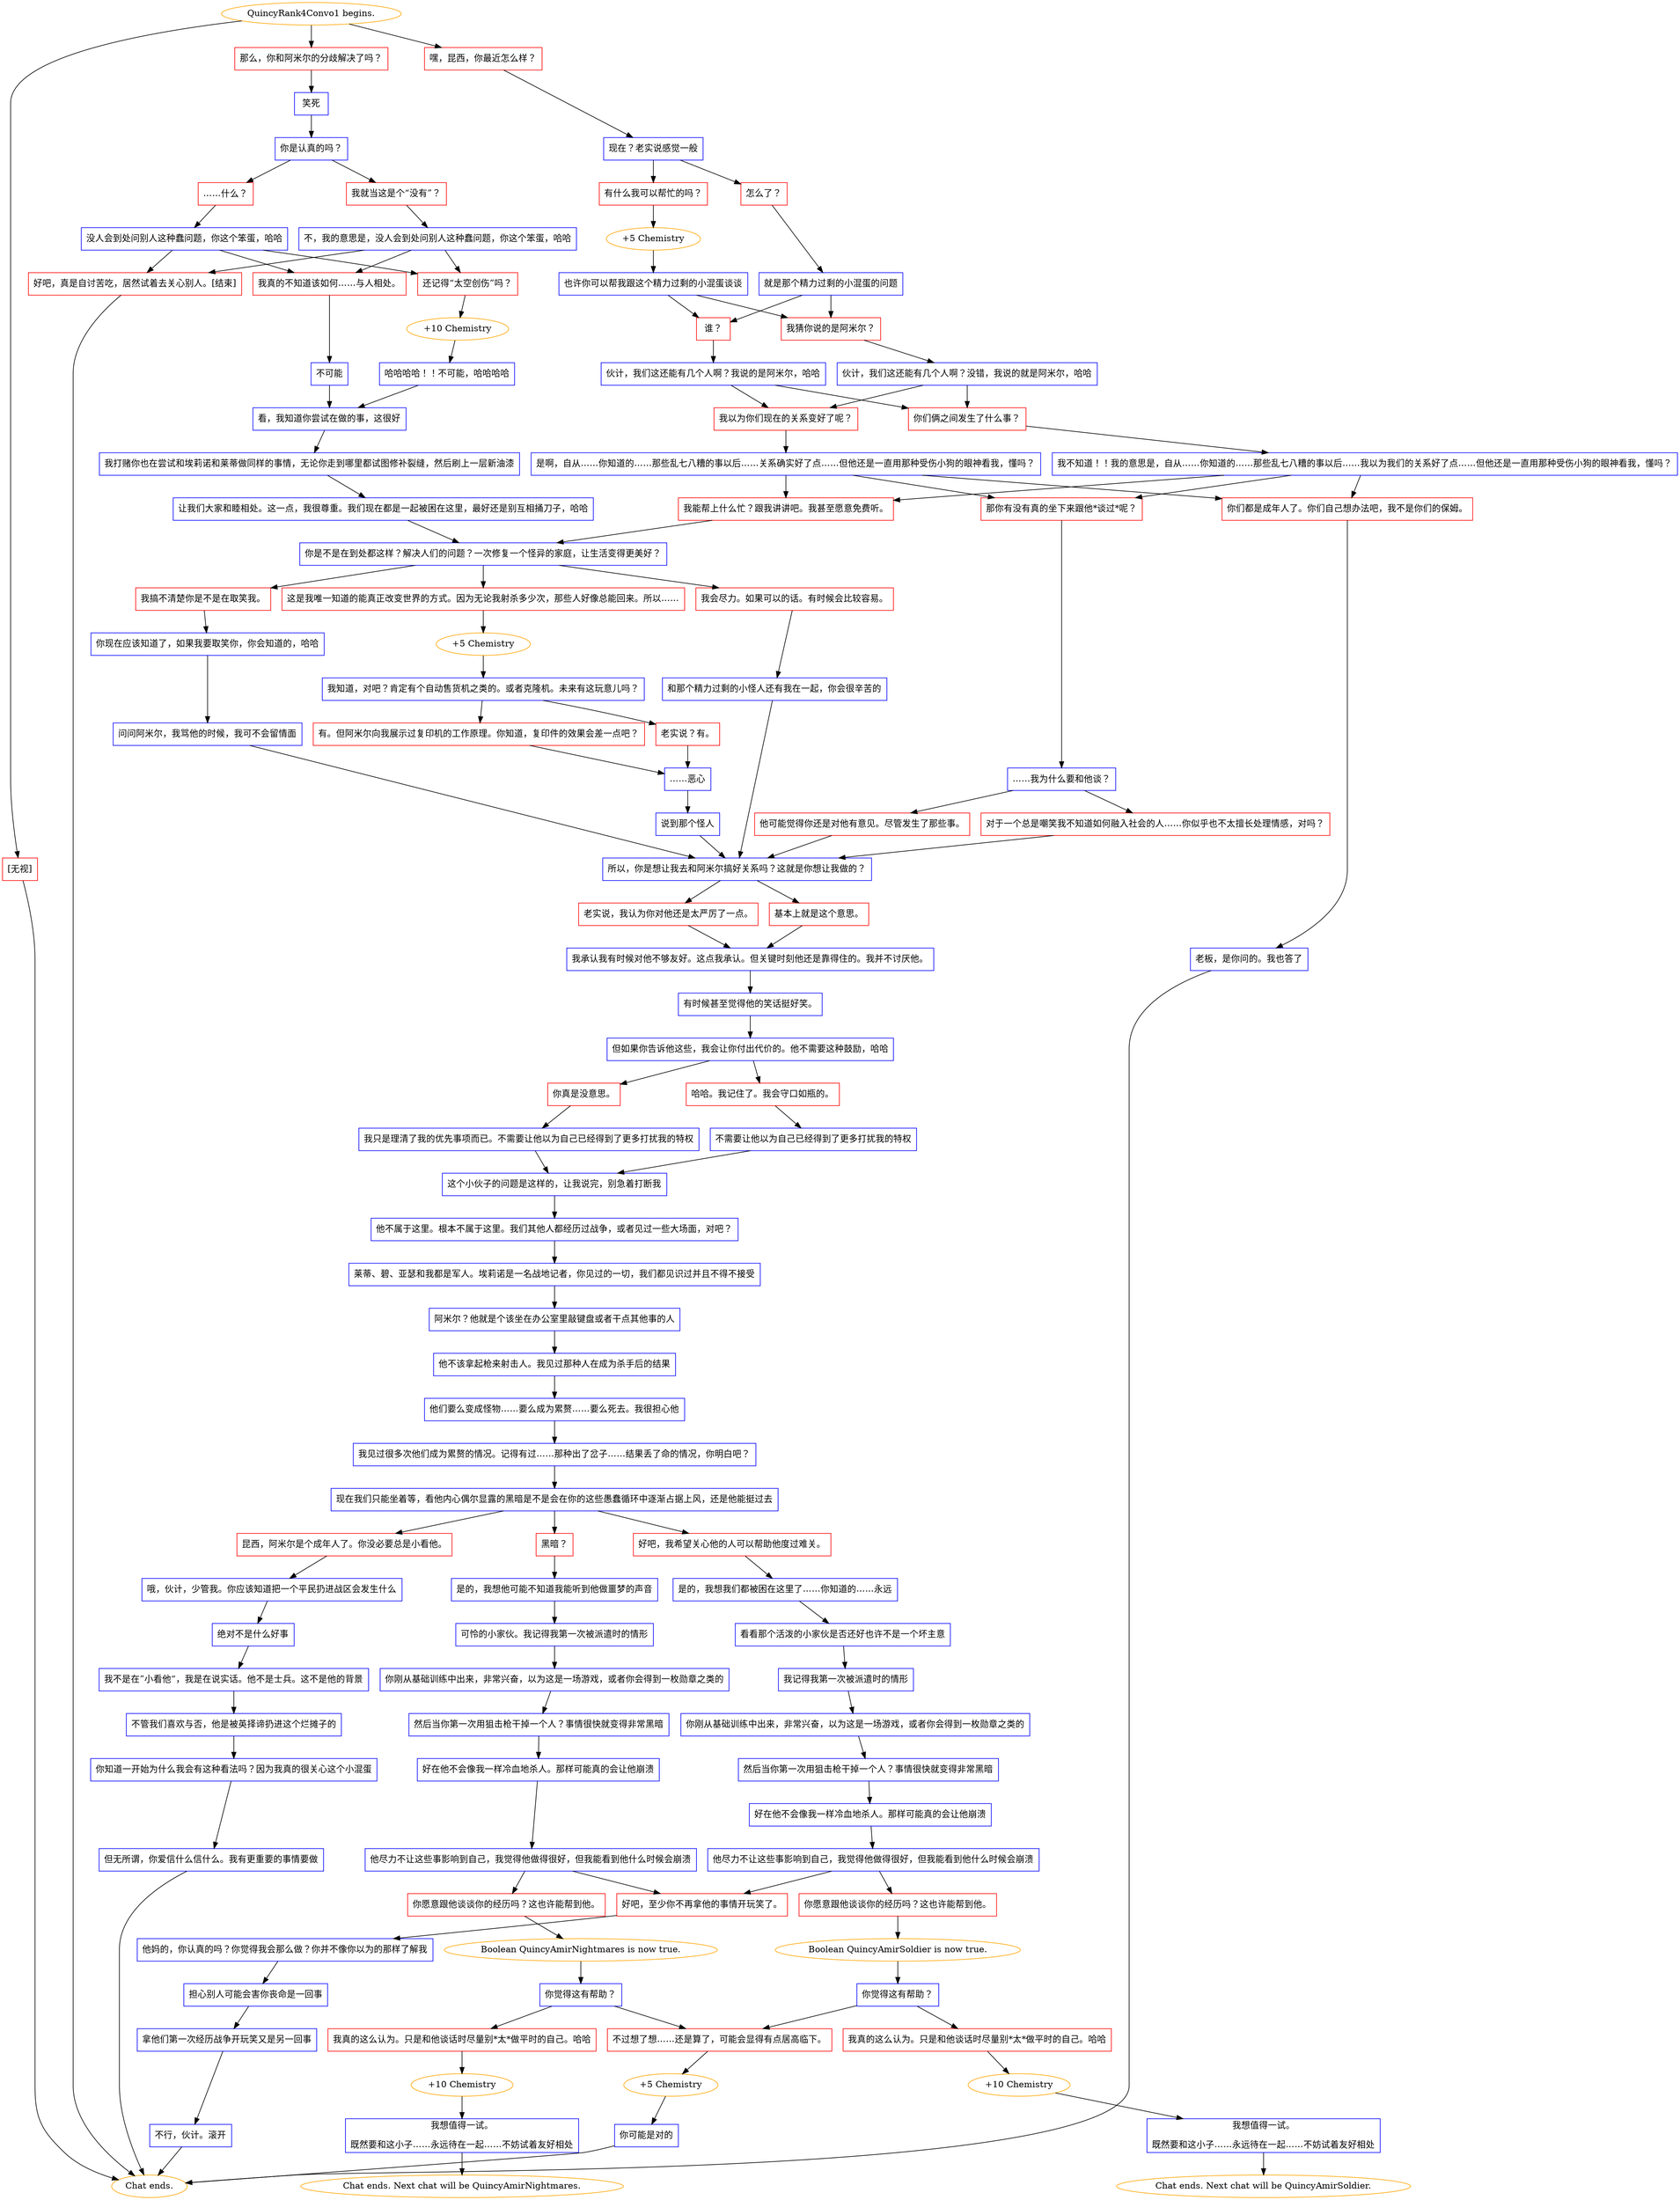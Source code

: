 digraph {
	"QuincyRank4Convo1 begins." [color=orange];
		"QuincyRank4Convo1 begins." -> j2028231443;
		"QuincyRank4Convo1 begins." -> j3351689878;
		"QuincyRank4Convo1 begins." -> j2424094220;
	j2028231443 [label="嘿，昆西，你最近怎么样？",shape=box,color=red];
		j2028231443 -> j3099307010;
	j3351689878 [label="那么，你和阿米尔的分歧解决了吗？",shape=box,color=red];
		j3351689878 -> j710535155;
	j2424094220 [label="[无视]",shape=box,color=red];
		j2424094220 -> "Chat ends.";
	j3099307010 [label="现在？老实说感觉一般",shape=box,color=blue];
		j3099307010 -> j2496722285;
		j3099307010 -> j1932807312;
	j710535155 [label="笑死",shape=box,color=blue];
		j710535155 -> j4152492048;
	"Chat ends." [color=orange];
	j2496722285 [label="怎么了？",shape=box,color=red];
		j2496722285 -> j2003190917;
	j1932807312 [label="有什么我可以帮忙的吗？",shape=box,color=red];
		j1932807312 -> j1317075374;
	j4152492048 [label="你是认真的吗？",shape=box,color=blue];
		j4152492048 -> j523889828;
		j4152492048 -> j4128608564;
	j2003190917 [label="就是那个精力过剩的小混蛋的问题",shape=box,color=blue];
		j2003190917 -> j2511206847;
		j2003190917 -> j3436248337;
	j1317075374 [label="+5 Chemistry",color=orange];
		j1317075374 -> j2848358334;
	j523889828 [label="……什么？",shape=box,color=red];
		j523889828 -> j2889367904;
	j4128608564 [label="我就当这是个“没有”？",shape=box,color=red];
		j4128608564 -> j3204478020;
	j2511206847 [label="我猜你说的是阿米尔？",shape=box,color=red];
		j2511206847 -> j3552118830;
	j3436248337 [label="谁？",shape=box,color=red];
		j3436248337 -> j2851739627;
	j2848358334 [label="也许你可以帮我跟这个精力过剩的小混蛋谈谈",shape=box,color=blue];
		j2848358334 -> j2511206847;
		j2848358334 -> j3436248337;
	j2889367904 [label="没人会到处问别人这种蠢问题，你这个笨蛋，哈哈",shape=box,color=blue];
		j2889367904 -> j3676992043;
		j2889367904 -> j4208514816;
		j2889367904 -> j2406060803;
	j3204478020 [label="不，我的意思是，没人会到处问别人这种蠢问题，你这个笨蛋，哈哈",shape=box,color=blue];
		j3204478020 -> j3676992043;
		j3204478020 -> j4208514816;
		j3204478020 -> j2406060803;
	j3552118830 [label="伙计，我们这还能有几个人啊？没错，我说的就是阿米尔，哈哈",shape=box,color=blue];
		j3552118830 -> j449176741;
		j3552118830 -> j757560625;
	j2851739627 [label="伙计，我们这还能有几个人啊？我说的是阿米尔，哈哈",shape=box,color=blue];
		j2851739627 -> j449176741;
		j2851739627 -> j757560625;
	j3676992043 [label="我真的不知道该如何……与人相处。",shape=box,color=red];
		j3676992043 -> j371642366;
	j4208514816 [label="还记得“太空创伤”吗？",shape=box,color=red];
		j4208514816 -> j158534106;
	j2406060803 [label="好吧，真是自讨苦吃，居然试着去关心别人。[结束]",shape=box,color=red];
		j2406060803 -> "Chat ends.";
	j449176741 [label="我以为你们现在的关系变好了呢？",shape=box,color=red];
		j449176741 -> j2744683954;
	j757560625 [label="你们俩之间发生了什么事？",shape=box,color=red];
		j757560625 -> j2461900613;
	j371642366 [label="不可能",shape=box,color=blue];
		j371642366 -> j2992550369;
	j158534106 [label="+10 Chemistry",color=orange];
		j158534106 -> j1815685460;
	j2744683954 [label="是啊，自从……你知道的……那些乱七八糟的事以后……关系确实好了点……但他还是一直用那种受伤小狗的眼神看我，懂吗？",shape=box,color=blue];
		j2744683954 -> j1576253195;
		j2744683954 -> j2350445926;
		j2744683954 -> j985687018;
	j2461900613 [label="我不知道！！我的意思是，自从……你知道的……那些乱七八糟的事以后……我以为我们的关系好了点……但他还是一直用那种受伤小狗的眼神看我，懂吗？",shape=box,color=blue];
		j2461900613 -> j1576253195;
		j2461900613 -> j2350445926;
		j2461900613 -> j985687018;
	j2992550369 [label="看，我知道你尝试在做的事，这很好",shape=box,color=blue];
		j2992550369 -> j3917098122;
	j1815685460 [label="哈哈哈哈！！不可能，哈哈哈哈",shape=box,color=blue];
		j1815685460 -> j2992550369;
	j1576253195 [label="那你有没有真的坐下来跟他*谈过*呢？",shape=box,color=red];
		j1576253195 -> j4164852840;
	j2350445926 [label="你们都是成年人了。你们自己想办法吧，我不是你们的保姆。",shape=box,color=red];
		j2350445926 -> j1801753105;
	j985687018 [label="我能帮上什么忙？跟我讲讲吧。我甚至愿意免费听。",shape=box,color=red];
		j985687018 -> j3580700640;
	j3917098122 [label="我打赌你也在尝试和埃莉诺和莱蒂做同样的事情，无论你走到哪里都试图修补裂缝，然后刷上一层新油漆",shape=box,color=blue];
		j3917098122 -> j2867699010;
	j4164852840 [label="……我为什么要和他谈？",shape=box,color=blue];
		j4164852840 -> j1336367906;
		j4164852840 -> j2737520260;
	j1801753105 [label="老板，是你问的。我也答了",shape=box,color=blue];
		j1801753105 -> "Chat ends.";
	j3580700640 [label="你是不是在到处都这样？解决人们的问题？一次修复一个怪异的家庭，让生活变得更美好？",shape=box,color=blue];
		j3580700640 -> j3923356879;
		j3580700640 -> j3756710228;
		j3580700640 -> j1011365310;
	j2867699010 [label="让我们大家和睦相处。这一点，我很尊重。我们现在都是一起被困在这里，最好还是别互相捅刀子，哈哈",shape=box,color=blue];
		j2867699010 -> j3580700640;
	j1336367906 [label="他可能觉得你还是对他有意见。尽管发生了那些事。",shape=box,color=red];
		j1336367906 -> j2149629337;
	j2737520260 [label="对于一个总是嘲笑我不知道如何融入社会的人……你似乎也不太擅长处理情感，对吗？",shape=box,color=red];
		j2737520260 -> j2149629337;
	j3923356879 [label="我会尽力。如果可以的话。有时候会比较容易。",shape=box,color=red];
		j3923356879 -> j226256997;
	j3756710228 [label="我搞不清楚你是不是在取笑我。",shape=box,color=red];
		j3756710228 -> j3879225319;
	j1011365310 [label="这是我唯一知道的能真正改变世界的方式。因为无论我射杀多少次，那些人好像总能回来。所以……",shape=box,color=red];
		j1011365310 -> j967774260;
	j2149629337 [label="所以，你是想让我去和阿米尔搞好关系吗？这就是你想让我做的？",shape=box,color=blue];
		j2149629337 -> j3665910021;
		j2149629337 -> j4224683167;
	j226256997 [label="和那个精力过剩的小怪人还有我在一起，你会很辛苦的",shape=box,color=blue];
		j226256997 -> j2149629337;
	j3879225319 [label="你现在应该知道了，如果我要取笑你，你会知道的，哈哈",shape=box,color=blue];
		j3879225319 -> j370315005;
	j967774260 [label="+5 Chemistry",color=orange];
		j967774260 -> j1321988574;
	j3665910021 [label="基本上就是这个意思。",shape=box,color=red];
		j3665910021 -> j635056519;
	j4224683167 [label="老实说，我认为你对他还是太严厉了一点。",shape=box,color=red];
		j4224683167 -> j635056519;
	j370315005 [label="问问阿米尔，我骂他的时候，我可不会留情面",shape=box,color=blue];
		j370315005 -> j2149629337;
	j1321988574 [label="我知道，对吧？肯定有个自动售货机之类的。或者克隆机。未来有这玩意儿吗？",shape=box,color=blue];
		j1321988574 -> j562487268;
		j1321988574 -> j4170205290;
	j635056519 [label="我承认我有时候对他不够友好。这点我承认。但关键时刻他还是靠得住的。我并不讨厌他。",shape=box,color=blue];
		j635056519 -> j2764174018;
	j562487268 [label="有。但阿米尔向我展示过复印机的工作原理。你知道，复印件的效果会差一点吧？",shape=box,color=red];
		j562487268 -> j3282044863;
	j4170205290 [label="老实说？有。",shape=box,color=red];
		j4170205290 -> j3282044863;
	j2764174018 [label="有时候甚至觉得他的笑话挺好笑。",shape=box,color=blue];
		j2764174018 -> j3255861946;
	j3282044863 [label="……恶心",shape=box,color=blue];
		j3282044863 -> j2939898692;
	j3255861946 [label="但如果你告诉他这些，我会让你付出代价的。他不需要这种鼓励，哈哈",shape=box,color=blue];
		j3255861946 -> j3022734514;
		j3255861946 -> j4151103506;
	j2939898692 [label="说到那个怪人",shape=box,color=blue];
		j2939898692 -> j2149629337;
	j3022734514 [label="哈哈。我记住了。我会守口如瓶的。",shape=box,color=red];
		j3022734514 -> j3113642373;
	j4151103506 [label="你真是没意思。",shape=box,color=red];
		j4151103506 -> j2546448260;
	j3113642373 [label="不需要让他以为自己已经得到了更多打扰我的特权",shape=box,color=blue];
		j3113642373 -> j2207949262;
	j2546448260 [label="我只是理清了我的优先事项而已。不需要让他以为自己已经得到了更多打扰我的特权",shape=box,color=blue];
		j2546448260 -> j2207949262;
	j2207949262 [label="这个小伙子的问题是这样的，让我说完，别急着打断我",shape=box,color=blue];
		j2207949262 -> j3383684663;
	j3383684663 [label="他不属于这里。根本不属于这里。我们其他人都经历过战争，或者见过一些大场面，对吧？",shape=box,color=blue];
		j3383684663 -> j166233538;
	j166233538 [label="莱蒂、碧、亚瑟和我都是军人。埃莉诺是一名战地记者，你见过的一切，我们都见识过并且不得不接受",shape=box,color=blue];
		j166233538 -> j3553028648;
	j3553028648 [label="阿米尔？他就是个该坐在办公室里敲键盘或者干点其他事的人",shape=box,color=blue];
		j3553028648 -> j3539084921;
	j3539084921 [label="他不该拿起枪来射击人。我见过那种人在成为杀手后的结果",shape=box,color=blue];
		j3539084921 -> j153475820;
	j153475820 [label="他们要么变成怪物……要么成为累赘……要么死去。我很担心他",shape=box,color=blue];
		j153475820 -> j641239370;
	j641239370 [label="我见过很多次他们成为累赘的情况。记得有过……那种出了岔子……结果丢了命的情况，你明白吧？",shape=box,color=blue];
		j641239370 -> j2429151726;
	j2429151726 [label="现在我们只能坐着等，看他内心偶尔显露的黑暗是不是会在你的这些愚蠢循环中逐渐占据上风，还是他能挺过去",shape=box,color=blue];
		j2429151726 -> j3733667574;
		j2429151726 -> j3378913965;
		j2429151726 -> j1382065790;
	j3733667574 [label="好吧，我希望关心他的人可以帮助他度过难关。",shape=box,color=red];
		j3733667574 -> j171297800;
	j3378913965 [label="黑暗？",shape=box,color=red];
		j3378913965 -> j2456697196;
	j1382065790 [label="昆西，阿米尔是个成年人了。你没必要总是小看他。",shape=box,color=red];
		j1382065790 -> j2547021320;
	j171297800 [label="是的，我想我们都被困在这里了……你知道的……永远",shape=box,color=blue];
		j171297800 -> j2360865357;
	j2456697196 [label="是的，我想他可能不知道我能听到他做噩梦的声音",shape=box,color=blue];
		j2456697196 -> j727213699;
	j2547021320 [label="哦，伙计，少管我。你应该知道把一个平民扔进战区会发生什么",shape=box,color=blue];
		j2547021320 -> j1005467590;
	j2360865357 [label="看看那个活泼的小家伙是否还好也许不是一个坏主意",shape=box,color=blue];
		j2360865357 -> j1880055457;
	j727213699 [label="可怜的小家伙。我记得我第一次被派遣时的情形",shape=box,color=blue];
		j727213699 -> j3416056145;
	j1005467590 [label="绝对不是什么好事",shape=box,color=blue];
		j1005467590 -> j3833950608;
	j1880055457 [label="我记得我第一次被派遣时的情形",shape=box,color=blue];
		j1880055457 -> j2479977947;
	j3416056145 [label="你刚从基础训练中出来，非常兴奋，以为这是一场游戏，或者你会得到一枚勋章之类的",shape=box,color=blue];
		j3416056145 -> j3156249522;
	j3833950608 [label="我不是在”小看他“，我是在说实话。他不是士兵。这不是他的背景",shape=box,color=blue];
		j3833950608 -> j2938237954;
	j2479977947 [label="你刚从基础训练中出来，非常兴奋，以为这是一场游戏，或者你会得到一枚勋章之类的",shape=box,color=blue];
		j2479977947 -> j2837704307;
	j3156249522 [label="然后当你第一次用狙击枪干掉一个人？事情很快就变得非常黑暗",shape=box,color=blue];
		j3156249522 -> j2857680627;
	j2938237954 [label="不管我们喜欢与否，他是被英择谛扔进这个烂摊子的",shape=box,color=blue];
		j2938237954 -> j2287885915;
	j2837704307 [label="然后当你第一次用狙击枪干掉一个人？事情很快就变得非常黑暗",shape=box,color=blue];
		j2837704307 -> j517650958;
	j2857680627 [label="好在他不会像我一样冷血地杀人。那样可能真的会让他崩溃",shape=box,color=blue];
		j2857680627 -> j3338953435;
	j2287885915 [label="你知道一开始为什么我会有这种看法吗？因为我真的很关心这个小混蛋",shape=box,color=blue];
		j2287885915 -> j1840245792;
	j517650958 [label="好在他不会像我一样冷血地杀人。那样可能真的会让他崩溃",shape=box,color=blue];
		j517650958 -> j1313270578;
	j3338953435 [label="他尽力不让这些事影响到自己，我觉得他做得很好，但我能看到他什么时候会崩溃",shape=box,color=blue];
		j3338953435 -> j422314632;
		j3338953435 -> j3214138776;
	j1840245792 [label="但无所谓，你爱信什么信什么。我有更重要的事情要做",shape=box,color=blue];
		j1840245792 -> "Chat ends.";
	j1313270578 [label="他尽力不让这些事影响到自己，我觉得他做得很好，但我能看到他什么时候会崩溃",shape=box,color=blue];
		j1313270578 -> j2604307783;
		j1313270578 -> j3214138776;
	j422314632 [label="你愿意跟他谈谈你的经历吗？这也许能帮到他。",shape=box,color=red];
		j422314632 -> j2520005919;
	j3214138776 [label="好吧，至少你不再拿他的事情开玩笑了。",shape=box,color=red];
		j3214138776 -> j2920895534;
	j2604307783 [label="你愿意跟他谈谈你的经历吗？这也许能帮到他。",shape=box,color=red];
		j2604307783 -> j1684927331;
	j2520005919 [label="Boolean QuincyAmirNightmares is now true.",color=orange];
		j2520005919 -> j2293038223;
	j2920895534 [label="他妈的，你认真的吗？你觉得我会那么做？你并不像你以为的那样了解我",shape=box,color=blue];
		j2920895534 -> j2041225767;
	j1684927331 [label="Boolean QuincyAmirSoldier is now true.",color=orange];
		j1684927331 -> j4189431877;
	j2293038223 [label="你觉得这有帮助？",shape=box,color=blue];
		j2293038223 -> j3120423264;
		j2293038223 -> j397697733;
	j2041225767 [label="担心别人可能会害你丧命是一回事",shape=box,color=blue];
		j2041225767 -> j4196991948;
	j4189431877 [label="你觉得这有帮助？",shape=box,color=blue];
		j4189431877 -> j754085576;
		j4189431877 -> j397697733;
	j3120423264 [label="我真的这么认为。只是和他谈话时尽量别*太*做平时的自己。哈哈",shape=box,color=red];
		j3120423264 -> j3138032209;
	j397697733 [label="不过想了想……还是算了，可能会显得有点居高临下。",shape=box,color=red];
		j397697733 -> j2476403769;
	j4196991948 [label="拿他们第一次经历战争开玩笑又是另一回事",shape=box,color=blue];
		j4196991948 -> j4174895913;
	j754085576 [label="我真的这么认为。只是和他谈话时尽量别*太*做平时的自己。哈哈",shape=box,color=red];
		j754085576 -> j2209211323;
	j3138032209 [label="+10 Chemistry",color=orange];
		j3138032209 -> j1984756211;
	j2476403769 [label="+5 Chemistry",color=orange];
		j2476403769 -> j3322342497;
	j4174895913 [label="不行，伙计。滚开",shape=box,color=blue];
		j4174895913 -> "Chat ends.";
	j2209211323 [label="+10 Chemistry",color=orange];
		j2209211323 -> j2017536071;
	j1984756211 [label="我想值得一试。
既然要和这小子……永远待在一起……不妨试着友好相处",shape=box,color=blue];
		j1984756211 -> "Chat ends. Next chat will be QuincyAmirNightmares.";
	j3322342497 [label="你可能是对的",shape=box,color=blue];
		j3322342497 -> "Chat ends.";
	j2017536071 [label="我想值得一试。
既然要和这小子……永远待在一起……不妨试着友好相处",shape=box,color=blue];
		j2017536071 -> "Chat ends. Next chat will be QuincyAmirSoldier.";
	"Chat ends. Next chat will be QuincyAmirNightmares." [color=orange];
	"Chat ends. Next chat will be QuincyAmirSoldier." [color=orange];
}